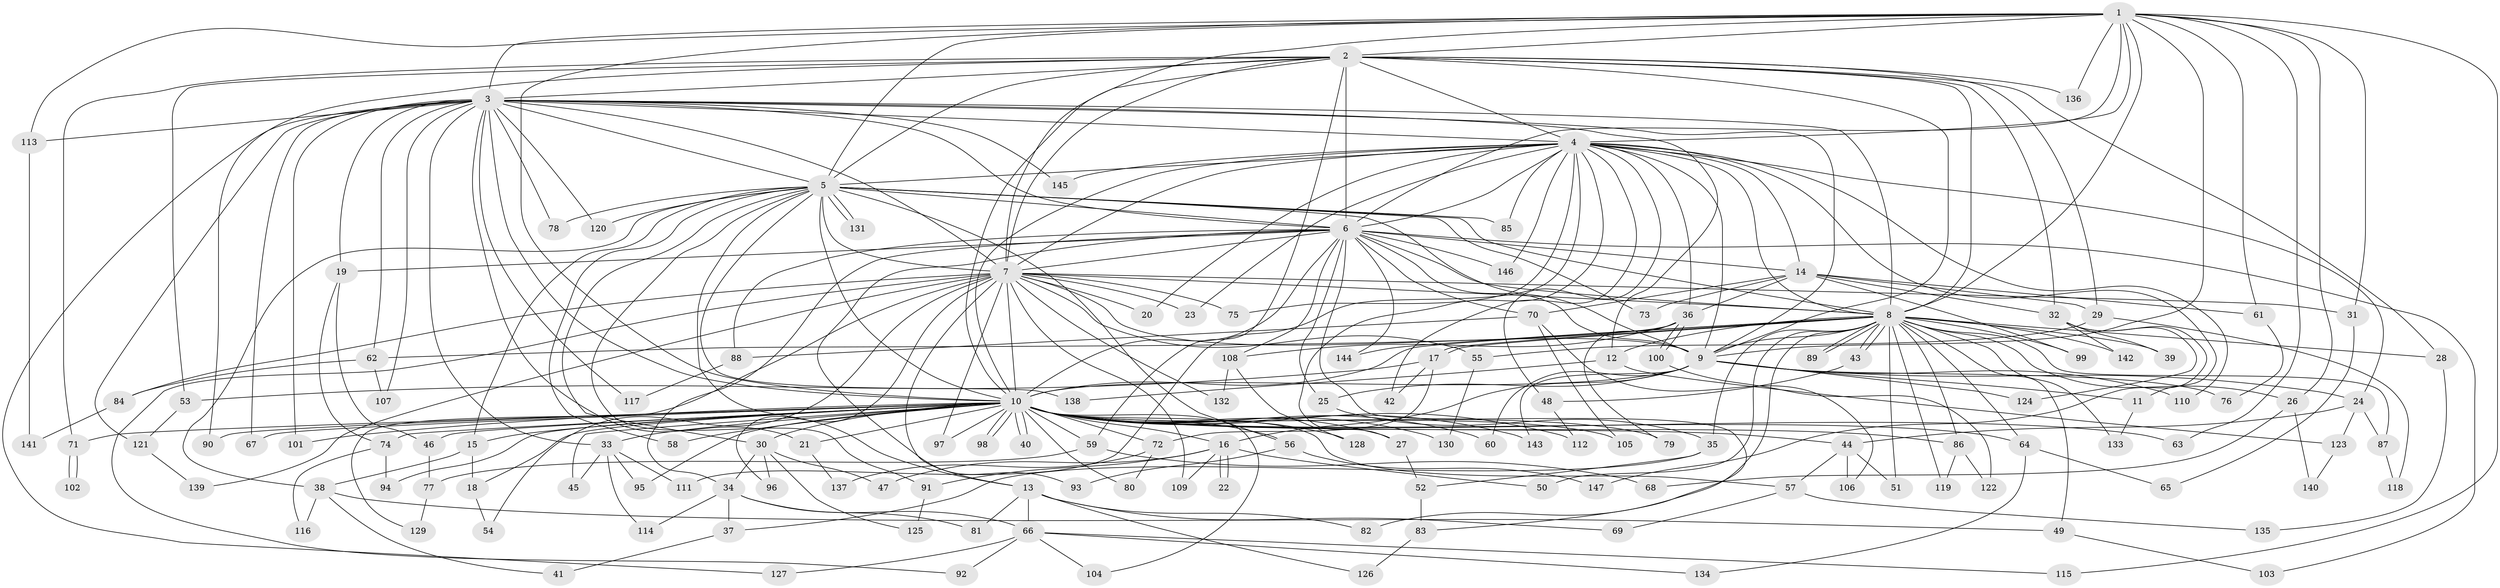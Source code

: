 // coarse degree distribution, {47: 0.008928571428571428, 14: 0.008928571428571428, 22: 0.017857142857142856, 26: 0.008928571428571428, 18: 0.008928571428571428, 24: 0.008928571428571428, 31: 0.008928571428571428, 17: 0.008928571428571428, 3: 0.13392857142857142, 5: 0.0625, 7: 0.026785714285714284, 8: 0.008928571428571428, 4: 0.11607142857142858, 9: 0.008928571428571428, 6: 0.026785714285714284, 2: 0.5089285714285714, 1: 0.026785714285714284}
// Generated by graph-tools (version 1.1) at 2025/23/03/03/25 07:23:45]
// undirected, 147 vertices, 319 edges
graph export_dot {
graph [start="1"]
  node [color=gray90,style=filled];
  1;
  2;
  3;
  4;
  5;
  6;
  7;
  8;
  9;
  10;
  11;
  12;
  13;
  14;
  15;
  16;
  17;
  18;
  19;
  20;
  21;
  22;
  23;
  24;
  25;
  26;
  27;
  28;
  29;
  30;
  31;
  32;
  33;
  34;
  35;
  36;
  37;
  38;
  39;
  40;
  41;
  42;
  43;
  44;
  45;
  46;
  47;
  48;
  49;
  50;
  51;
  52;
  53;
  54;
  55;
  56;
  57;
  58;
  59;
  60;
  61;
  62;
  63;
  64;
  65;
  66;
  67;
  68;
  69;
  70;
  71;
  72;
  73;
  74;
  75;
  76;
  77;
  78;
  79;
  80;
  81;
  82;
  83;
  84;
  85;
  86;
  87;
  88;
  89;
  90;
  91;
  92;
  93;
  94;
  95;
  96;
  97;
  98;
  99;
  100;
  101;
  102;
  103;
  104;
  105;
  106;
  107;
  108;
  109;
  110;
  111;
  112;
  113;
  114;
  115;
  116;
  117;
  118;
  119;
  120;
  121;
  122;
  123;
  124;
  125;
  126;
  127;
  128;
  129;
  130;
  131;
  132;
  133;
  134;
  135;
  136;
  137;
  138;
  139;
  140;
  141;
  142;
  143;
  144;
  145;
  146;
  147;
  1 -- 2;
  1 -- 3;
  1 -- 4;
  1 -- 5;
  1 -- 6;
  1 -- 7;
  1 -- 8;
  1 -- 9;
  1 -- 10;
  1 -- 26;
  1 -- 31;
  1 -- 61;
  1 -- 63;
  1 -- 113;
  1 -- 115;
  1 -- 136;
  2 -- 3;
  2 -- 4;
  2 -- 5;
  2 -- 6;
  2 -- 7;
  2 -- 8;
  2 -- 9;
  2 -- 10;
  2 -- 28;
  2 -- 29;
  2 -- 32;
  2 -- 53;
  2 -- 59;
  2 -- 71;
  2 -- 90;
  2 -- 136;
  3 -- 4;
  3 -- 5;
  3 -- 6;
  3 -- 7;
  3 -- 8;
  3 -- 9;
  3 -- 10;
  3 -- 12;
  3 -- 19;
  3 -- 21;
  3 -- 33;
  3 -- 62;
  3 -- 67;
  3 -- 78;
  3 -- 101;
  3 -- 107;
  3 -- 113;
  3 -- 117;
  3 -- 120;
  3 -- 121;
  3 -- 127;
  3 -- 145;
  4 -- 5;
  4 -- 6;
  4 -- 7;
  4 -- 8;
  4 -- 9;
  4 -- 10;
  4 -- 11;
  4 -- 14;
  4 -- 20;
  4 -- 23;
  4 -- 24;
  4 -- 27;
  4 -- 36;
  4 -- 42;
  4 -- 48;
  4 -- 75;
  4 -- 85;
  4 -- 110;
  4 -- 111;
  4 -- 145;
  4 -- 146;
  5 -- 6;
  5 -- 7;
  5 -- 8;
  5 -- 9;
  5 -- 10;
  5 -- 13;
  5 -- 15;
  5 -- 30;
  5 -- 38;
  5 -- 56;
  5 -- 58;
  5 -- 73;
  5 -- 78;
  5 -- 85;
  5 -- 91;
  5 -- 120;
  5 -- 131;
  5 -- 131;
  5 -- 138;
  6 -- 7;
  6 -- 8;
  6 -- 9;
  6 -- 10;
  6 -- 14;
  6 -- 19;
  6 -- 25;
  6 -- 34;
  6 -- 70;
  6 -- 83;
  6 -- 88;
  6 -- 93;
  6 -- 103;
  6 -- 108;
  6 -- 144;
  6 -- 146;
  7 -- 8;
  7 -- 9;
  7 -- 10;
  7 -- 13;
  7 -- 20;
  7 -- 23;
  7 -- 31;
  7 -- 54;
  7 -- 55;
  7 -- 75;
  7 -- 84;
  7 -- 92;
  7 -- 96;
  7 -- 97;
  7 -- 109;
  7 -- 129;
  7 -- 132;
  7 -- 139;
  8 -- 9;
  8 -- 10;
  8 -- 12;
  8 -- 17;
  8 -- 17;
  8 -- 26;
  8 -- 28;
  8 -- 35;
  8 -- 39;
  8 -- 43;
  8 -- 43;
  8 -- 49;
  8 -- 50;
  8 -- 51;
  8 -- 64;
  8 -- 82;
  8 -- 86;
  8 -- 87;
  8 -- 89;
  8 -- 89;
  8 -- 99;
  8 -- 119;
  8 -- 133;
  8 -- 142;
  8 -- 144;
  9 -- 10;
  9 -- 11;
  9 -- 16;
  9 -- 24;
  9 -- 25;
  9 -- 60;
  9 -- 76;
  9 -- 110;
  9 -- 124;
  9 -- 143;
  10 -- 15;
  10 -- 16;
  10 -- 18;
  10 -- 21;
  10 -- 27;
  10 -- 30;
  10 -- 33;
  10 -- 40;
  10 -- 40;
  10 -- 44;
  10 -- 45;
  10 -- 46;
  10 -- 56;
  10 -- 57;
  10 -- 58;
  10 -- 59;
  10 -- 60;
  10 -- 63;
  10 -- 64;
  10 -- 67;
  10 -- 71;
  10 -- 72;
  10 -- 74;
  10 -- 79;
  10 -- 80;
  10 -- 86;
  10 -- 90;
  10 -- 94;
  10 -- 95;
  10 -- 97;
  10 -- 98;
  10 -- 98;
  10 -- 101;
  10 -- 104;
  10 -- 105;
  10 -- 112;
  10 -- 128;
  10 -- 130;
  10 -- 143;
  11 -- 133;
  12 -- 123;
  12 -- 138;
  13 -- 66;
  13 -- 69;
  13 -- 81;
  13 -- 82;
  13 -- 126;
  14 -- 29;
  14 -- 32;
  14 -- 36;
  14 -- 61;
  14 -- 70;
  14 -- 73;
  14 -- 99;
  15 -- 18;
  15 -- 38;
  16 -- 22;
  16 -- 22;
  16 -- 47;
  16 -- 50;
  16 -- 91;
  16 -- 109;
  17 -- 42;
  17 -- 53;
  17 -- 72;
  18 -- 54;
  19 -- 46;
  19 -- 74;
  21 -- 137;
  24 -- 44;
  24 -- 87;
  24 -- 123;
  25 -- 35;
  26 -- 68;
  26 -- 140;
  27 -- 52;
  28 -- 135;
  29 -- 55;
  29 -- 118;
  30 -- 34;
  30 -- 47;
  30 -- 96;
  30 -- 125;
  31 -- 65;
  32 -- 39;
  32 -- 124;
  32 -- 142;
  32 -- 147;
  33 -- 45;
  33 -- 95;
  33 -- 111;
  33 -- 114;
  34 -- 37;
  34 -- 66;
  34 -- 81;
  34 -- 114;
  35 -- 37;
  35 -- 52;
  36 -- 62;
  36 -- 79;
  36 -- 100;
  36 -- 100;
  36 -- 108;
  37 -- 41;
  38 -- 41;
  38 -- 49;
  38 -- 116;
  43 -- 48;
  44 -- 51;
  44 -- 57;
  44 -- 106;
  46 -- 77;
  48 -- 112;
  49 -- 103;
  52 -- 83;
  53 -- 121;
  55 -- 130;
  56 -- 93;
  56 -- 147;
  57 -- 69;
  57 -- 135;
  59 -- 68;
  59 -- 77;
  61 -- 76;
  62 -- 84;
  62 -- 107;
  64 -- 65;
  64 -- 134;
  66 -- 92;
  66 -- 104;
  66 -- 115;
  66 -- 127;
  66 -- 134;
  70 -- 88;
  70 -- 105;
  70 -- 106;
  71 -- 102;
  71 -- 102;
  72 -- 80;
  72 -- 137;
  74 -- 94;
  74 -- 116;
  77 -- 129;
  83 -- 126;
  84 -- 141;
  86 -- 119;
  86 -- 122;
  87 -- 118;
  88 -- 117;
  91 -- 125;
  100 -- 122;
  108 -- 128;
  108 -- 132;
  113 -- 141;
  121 -- 139;
  123 -- 140;
}

